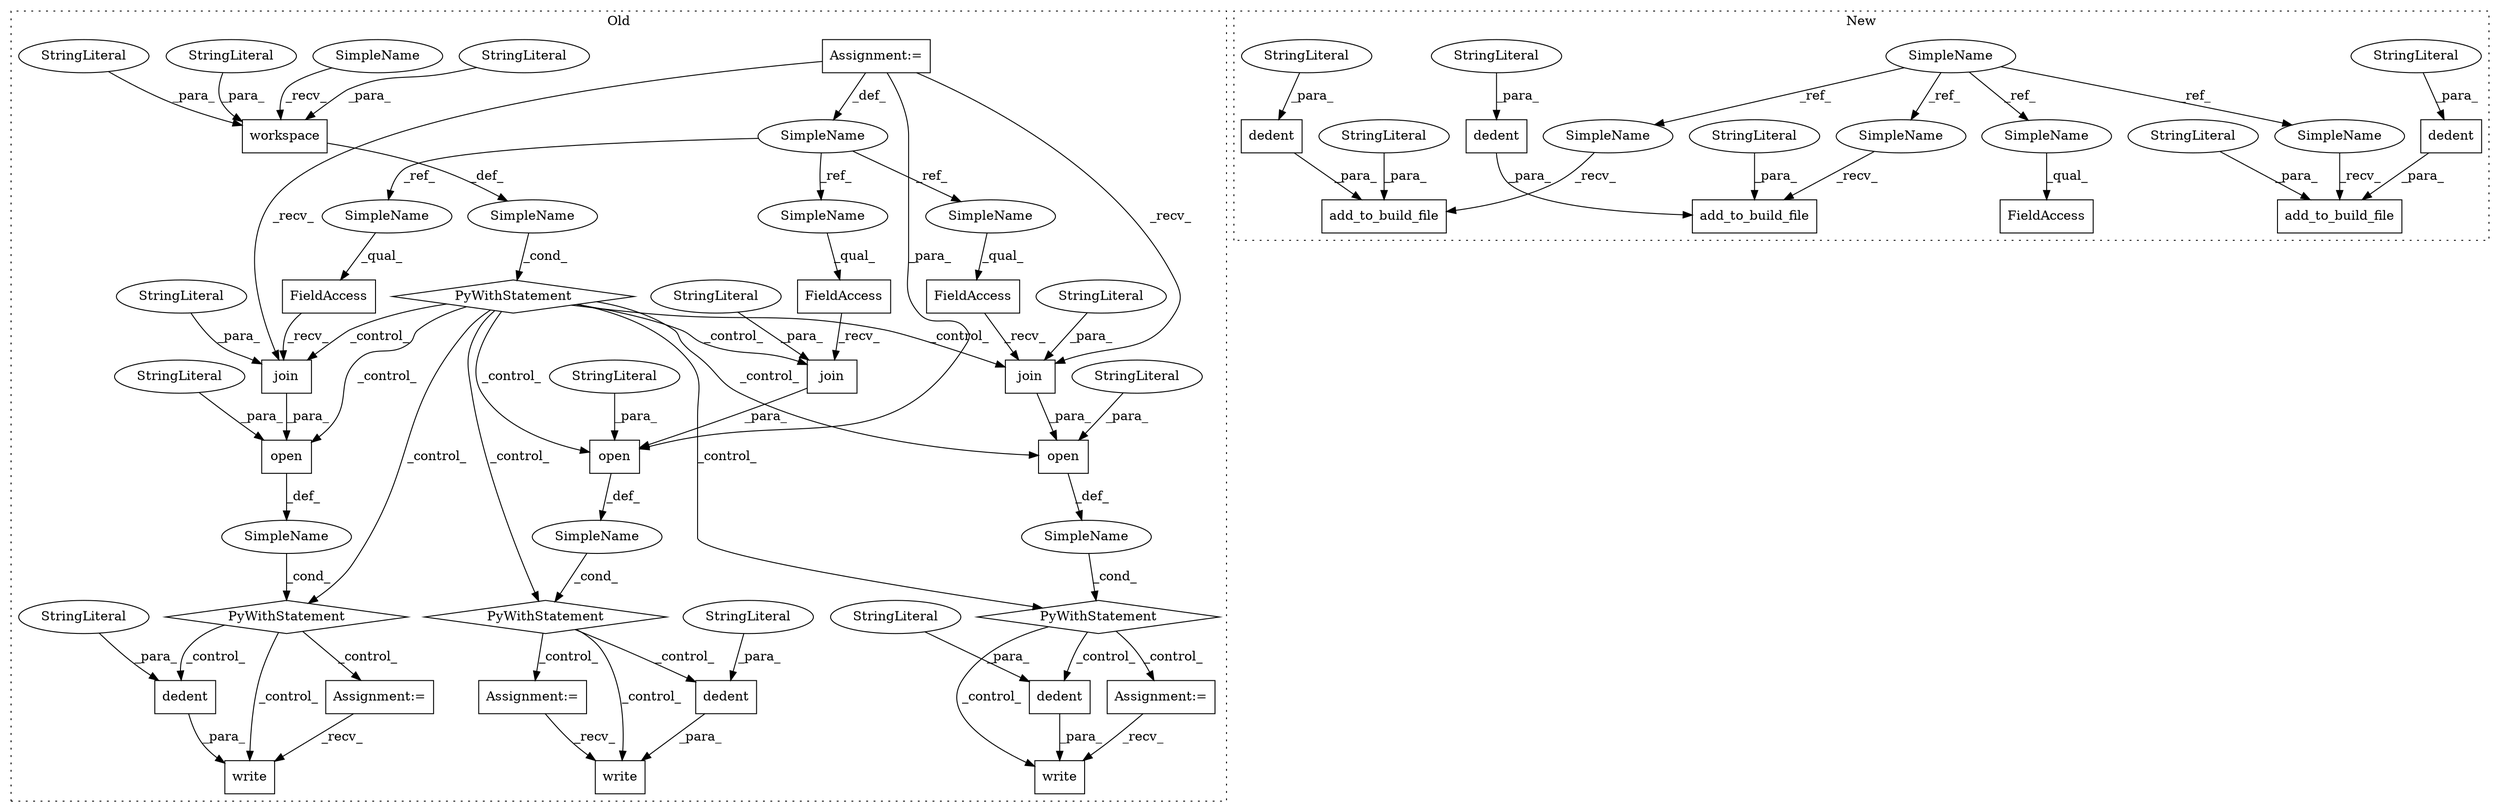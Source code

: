 digraph G {
subgraph cluster0 {
1 [label="PyWithStatement" a="104" s="6396,6459" l="10,2" shape="diamond"];
4 [label="workspace" a="32" s="6411,6458" l="10,1" shape="box"];
5 [label="StringLiteral" a="45" s="6431" l="13" shape="ellipse"];
8 [label="SimpleName" a="42" s="" l="" shape="ellipse"];
9 [label="PyWithStatement" a="104" s="6489,6541" l="10,2" shape="diamond"];
10 [label="SimpleName" a="42" s="" l="" shape="ellipse"];
11 [label="write" a="32" s="6579,6712" l="6,1" shape="box"];
12 [label="join" a="32" s="6512,6535" l="5,1" shape="box"];
13 [label="FieldAccess" a="22" s="6504" l="7" shape="box"];
14 [label="StringLiteral" a="45" s="6526" l="9" shape="ellipse"];
15 [label="Assignment:=" a="7" s="6348" l="2" shape="box"];
16 [label="Assignment:=" a="7" s="6558" l="5" shape="box"];
17 [label="open" a="32" s="6499,6540" l="5,1" shape="box"];
18 [label="StringLiteral" a="45" s="6537" l="3" shape="ellipse"];
19 [label="FieldAccess" a="22" s="6987" l="7" shape="box"];
20 [label="FieldAccess" a="22" s="6744" l="7" shape="box"];
21 [label="join" a="32" s="6752,6779" l="5,1" shape="box"];
22 [label="PyWithStatement" a="104" s="6729,6785" l="10,2" shape="diamond"];
23 [label="SimpleName" a="42" s="" l="" shape="ellipse"];
24 [label="dedent" a="32" s="6829,6954" l="7,1" shape="box"];
25 [label="PyWithStatement" a="104" s="6972,7028" l="10,2" shape="diamond"];
26 [label="SimpleName" a="42" s="" l="" shape="ellipse"];
27 [label="dedent" a="32" s="7072,7121" l="7,1" shape="box"];
28 [label="SimpleName" a="42" s="6348" l="2" shape="ellipse"];
30 [label="dedent" a="32" s="6585,6711" l="7,1" shape="box"];
31 [label="join" a="32" s="6995,7022" l="5,1" shape="box"];
32 [label="StringLiteral" a="45" s="6592" l="119" shape="ellipse"];
34 [label="StringLiteral" a="45" s="7009" l="13" shape="ellipse"];
35 [label="StringLiteral" a="45" s="6445" l="13" shape="ellipse"];
36 [label="StringLiteral" a="45" s="6421" l="9" shape="ellipse"];
37 [label="StringLiteral" a="45" s="6836" l="118" shape="ellipse"];
38 [label="StringLiteral" a="45" s="6766" l="13" shape="ellipse"];
39 [label="StringLiteral" a="45" s="7079" l="42" shape="ellipse"];
40 [label="write" a="32" s="6823,6955" l="6,1" shape="box"];
41 [label="Assignment:=" a="7" s="6802" l="5" shape="box"];
50 [label="Assignment:=" a="7" s="7045" l="5" shape="box"];
51 [label="write" a="32" s="7066,7122" l="6,1" shape="box"];
52 [label="open" a="32" s="6982,7027" l="5,1" shape="box"];
53 [label="StringLiteral" a="45" s="7024" l="3" shape="ellipse"];
54 [label="open" a="32" s="6739,6784" l="5,1" shape="box"];
55 [label="StringLiteral" a="45" s="6781" l="3" shape="ellipse"];
60 [label="SimpleName" a="42" s="6987" l="2" shape="ellipse"];
61 [label="SimpleName" a="42" s="6744" l="2" shape="ellipse"];
62 [label="SimpleName" a="42" s="6504" l="2" shape="ellipse"];
63 [label="SimpleName" a="42" s="6406" l="4" shape="ellipse"];
label = "Old";
style="dotted";
}
subgraph cluster1 {
2 [label="add_to_build_file" a="32" s="4089,4224" l="18,1" shape="box"];
3 [label="StringLiteral" a="45" s="4107" l="7" shape="ellipse"];
6 [label="SimpleName" a="42" s="3943" l="4" shape="ellipse"];
7 [label="FieldAccess" a="22" s="4609" l="15" shape="box"];
29 [label="dedent" a="32" s="4115,4223" l="7,1" shape="box"];
33 [label="StringLiteral" a="45" s="4122" l="101" shape="ellipse"];
42 [label="add_to_build_file" a="32" s="4386,4462" l="18,1" shape="box"];
43 [label="dedent" a="32" s="4418,4461" l="7,1" shape="box"];
44 [label="StringLiteral" a="45" s="4404" l="13" shape="ellipse"];
45 [label="StringLiteral" a="45" s="4425" l="36" shape="ellipse"];
46 [label="add_to_build_file" a="32" s="4236,4374" l="18,1" shape="box"];
47 [label="dedent" a="32" s="4266,4373" l="7,1" shape="box"];
48 [label="StringLiteral" a="45" s="4273" l="100" shape="ellipse"];
49 [label="StringLiteral" a="45" s="4254" l="11" shape="ellipse"];
56 [label="SimpleName" a="42" s="4609" l="4" shape="ellipse"];
57 [label="SimpleName" a="42" s="4231" l="4" shape="ellipse"];
58 [label="SimpleName" a="42" s="4381" l="4" shape="ellipse"];
59 [label="SimpleName" a="42" s="4084" l="4" shape="ellipse"];
label = "New";
style="dotted";
}
1 -> 22 [label="_control_"];
1 -> 52 [label="_control_"];
1 -> 21 [label="_control_"];
1 -> 31 [label="_control_"];
1 -> 17 [label="_control_"];
1 -> 9 [label="_control_"];
1 -> 25 [label="_control_"];
1 -> 12 [label="_control_"];
1 -> 54 [label="_control_"];
3 -> 2 [label="_para_"];
4 -> 8 [label="_def_"];
5 -> 4 [label="_para_"];
6 -> 59 [label="_ref_"];
6 -> 58 [label="_ref_"];
6 -> 57 [label="_ref_"];
6 -> 56 [label="_ref_"];
8 -> 1 [label="_cond_"];
9 -> 11 [label="_control_"];
9 -> 16 [label="_control_"];
9 -> 30 [label="_control_"];
10 -> 9 [label="_cond_"];
12 -> 17 [label="_para_"];
13 -> 12 [label="_recv_"];
14 -> 12 [label="_para_"];
15 -> 21 [label="_recv_"];
15 -> 28 [label="_def_"];
15 -> 17 [label="_para_"];
15 -> 31 [label="_recv_"];
16 -> 11 [label="_recv_"];
17 -> 10 [label="_def_"];
18 -> 17 [label="_para_"];
19 -> 31 [label="_recv_"];
20 -> 21 [label="_recv_"];
21 -> 54 [label="_para_"];
22 -> 41 [label="_control_"];
22 -> 24 [label="_control_"];
22 -> 40 [label="_control_"];
23 -> 22 [label="_cond_"];
24 -> 40 [label="_para_"];
25 -> 27 [label="_control_"];
25 -> 50 [label="_control_"];
25 -> 51 [label="_control_"];
26 -> 25 [label="_cond_"];
27 -> 51 [label="_para_"];
28 -> 60 [label="_ref_"];
28 -> 61 [label="_ref_"];
28 -> 62 [label="_ref_"];
29 -> 2 [label="_para_"];
30 -> 11 [label="_para_"];
31 -> 52 [label="_para_"];
32 -> 30 [label="_para_"];
33 -> 29 [label="_para_"];
34 -> 31 [label="_para_"];
35 -> 4 [label="_para_"];
36 -> 4 [label="_para_"];
37 -> 24 [label="_para_"];
38 -> 21 [label="_para_"];
39 -> 27 [label="_para_"];
41 -> 40 [label="_recv_"];
43 -> 42 [label="_para_"];
44 -> 42 [label="_para_"];
45 -> 43 [label="_para_"];
47 -> 46 [label="_para_"];
48 -> 47 [label="_para_"];
49 -> 46 [label="_para_"];
50 -> 51 [label="_recv_"];
52 -> 26 [label="_def_"];
53 -> 52 [label="_para_"];
54 -> 23 [label="_def_"];
55 -> 54 [label="_para_"];
56 -> 7 [label="_qual_"];
57 -> 46 [label="_recv_"];
58 -> 42 [label="_recv_"];
59 -> 2 [label="_recv_"];
60 -> 19 [label="_qual_"];
61 -> 20 [label="_qual_"];
62 -> 13 [label="_qual_"];
63 -> 4 [label="_recv_"];
}